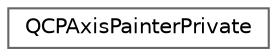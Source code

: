 digraph "Graphical Class Hierarchy"
{
 // LATEX_PDF_SIZE
  bgcolor="transparent";
  edge [fontname=Helvetica,fontsize=10,labelfontname=Helvetica,labelfontsize=10];
  node [fontname=Helvetica,fontsize=10,shape=box,height=0.2,width=0.4];
  rankdir="LR";
  Node0 [id="Node000000",label="QCPAxisPainterPrivate",height=0.2,width=0.4,color="grey40", fillcolor="white", style="filled",URL="$d6/df8/classQCPAxisPainterPrivate.html",tooltip=" "];
}
